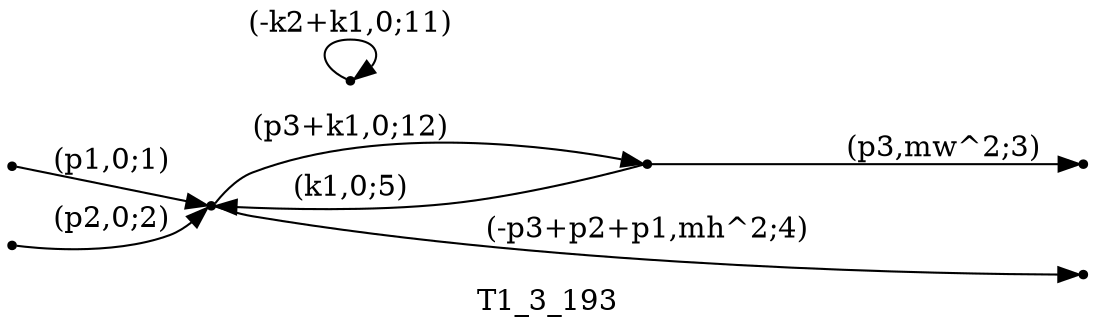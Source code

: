 digraph T1_3_193 {
  label="T1_3_193";
  rankdir="LR";
  subgraph edges {
    -1 -> 2 [label="(p1,0;1)"];
    -2 -> 2 [label="(p2,0;2)"];
    1 -> -3 [label="(p3,mw^2;3)"];
    2 -> -4 [label="(-p3+p2+p1,mh^2;4)"];
    1 -> 2 [label="(k1,0;5)"];
    3 -> 3 [label="(-k2+k1,0;11)"];
    2 -> 1 [label="(p3+k1,0;12)"];
  }
  subgraph incoming { rank="source"; -1; -2; }
  subgraph outgoing { rank="sink"; -3; -4; }
-4 [shape=point];
-3 [shape=point];
-2 [shape=point];
-1 [shape=point];
1 [shape=point];
2 [shape=point];
3 [shape=point];
}

